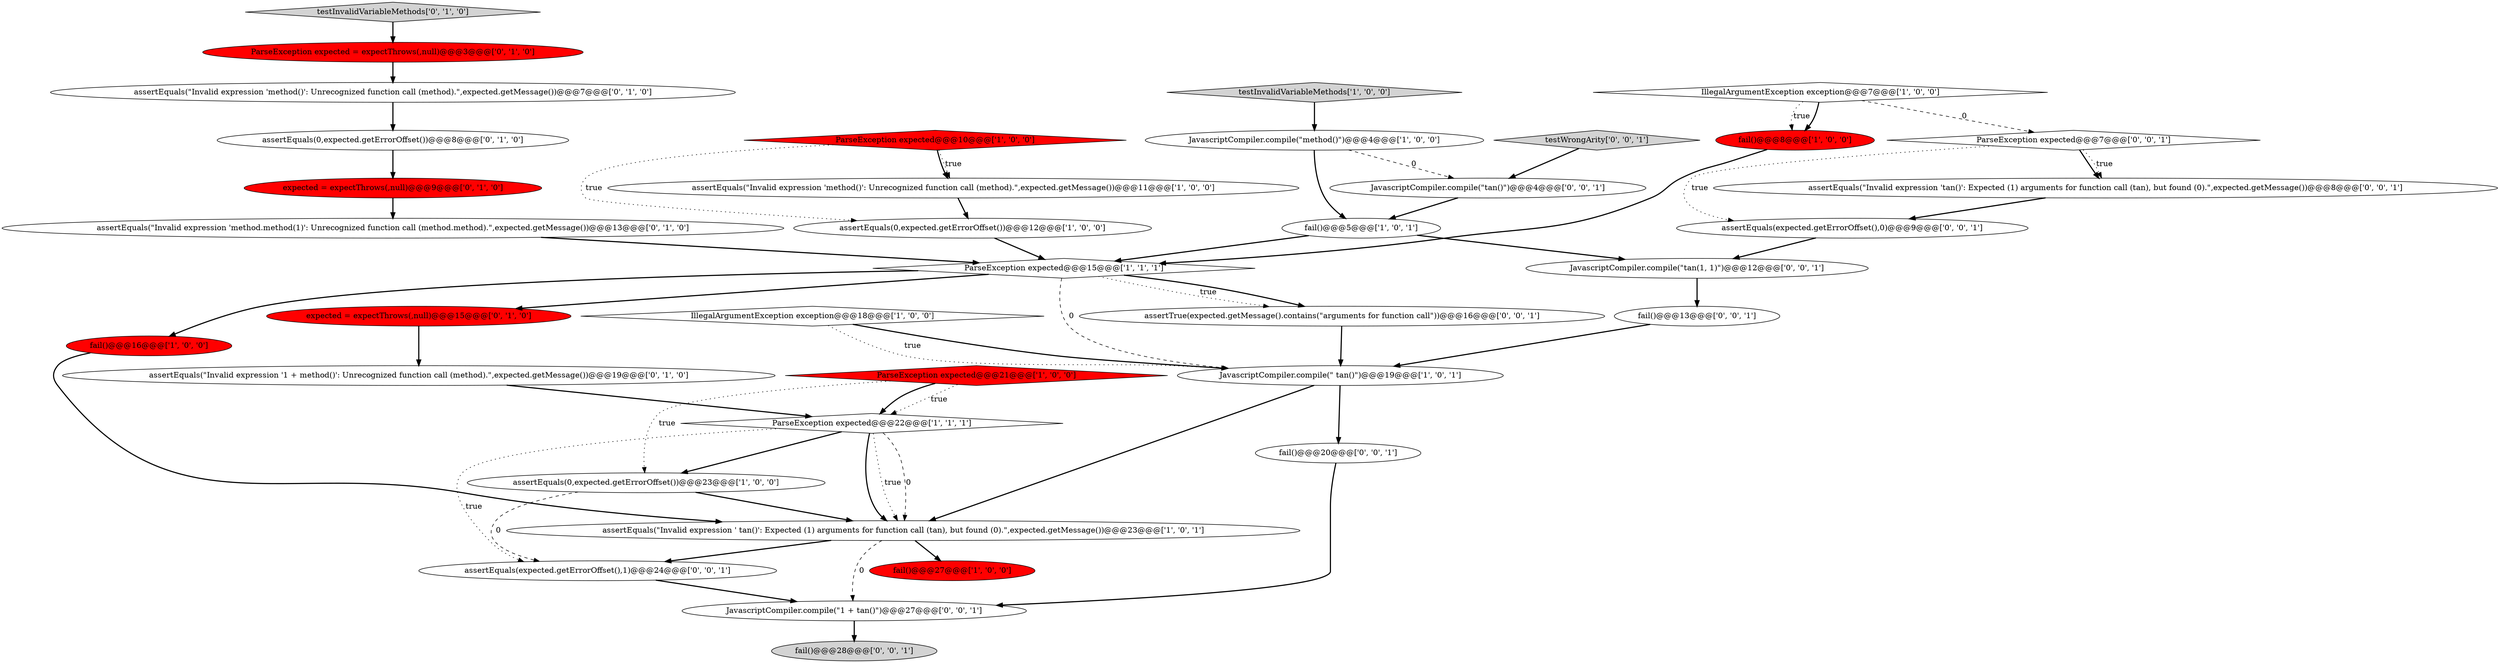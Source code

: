 digraph {
7 [style = filled, label = "fail()@@@16@@@['1', '0', '0']", fillcolor = red, shape = ellipse image = "AAA1AAABBB1BBB"];
24 [style = filled, label = "expected = expectThrows(,null)@@@9@@@['0', '1', '0']", fillcolor = red, shape = ellipse image = "AAA1AAABBB2BBB"];
9 [style = filled, label = "ParseException expected@@@22@@@['1', '1', '1']", fillcolor = white, shape = diamond image = "AAA0AAABBB1BBB"];
13 [style = filled, label = "assertEquals(0,expected.getErrorOffset())@@@12@@@['1', '0', '0']", fillcolor = white, shape = ellipse image = "AAA0AAABBB1BBB"];
34 [style = filled, label = "testWrongArity['0', '0', '1']", fillcolor = lightgray, shape = diamond image = "AAA0AAABBB3BBB"];
35 [style = filled, label = "fail()@@@20@@@['0', '0', '1']", fillcolor = white, shape = ellipse image = "AAA0AAABBB3BBB"];
2 [style = filled, label = "IllegalArgumentException exception@@@7@@@['1', '0', '0']", fillcolor = white, shape = diamond image = "AAA0AAABBB1BBB"];
8 [style = filled, label = "assertEquals(0,expected.getErrorOffset())@@@23@@@['1', '0', '0']", fillcolor = white, shape = ellipse image = "AAA0AAABBB1BBB"];
10 [style = filled, label = "JavascriptCompiler.compile(\"method()\")@@@4@@@['1', '0', '0']", fillcolor = white, shape = ellipse image = "AAA0AAABBB1BBB"];
6 [style = filled, label = "assertEquals(\"Invalid expression 'method()': Unrecognized function call (method).\",expected.getMessage())@@@11@@@['1', '0', '0']", fillcolor = white, shape = ellipse image = "AAA0AAABBB1BBB"];
25 [style = filled, label = "assertTrue(expected.getMessage().contains(\"arguments for function call\"))@@@16@@@['0', '0', '1']", fillcolor = white, shape = ellipse image = "AAA0AAABBB3BBB"];
11 [style = filled, label = "fail()@@@5@@@['1', '0', '1']", fillcolor = white, shape = ellipse image = "AAA0AAABBB1BBB"];
31 [style = filled, label = "assertEquals(expected.getErrorOffset(),1)@@@24@@@['0', '0', '1']", fillcolor = white, shape = ellipse image = "AAA0AAABBB3BBB"];
30 [style = filled, label = "fail()@@@28@@@['0', '0', '1']", fillcolor = lightgray, shape = ellipse image = "AAA0AAABBB3BBB"];
5 [style = filled, label = "assertEquals(\"Invalid expression ' tan()': Expected (1) arguments for function call (tan), but found (0).\",expected.getMessage())@@@23@@@['1', '0', '1']", fillcolor = white, shape = ellipse image = "AAA0AAABBB1BBB"];
33 [style = filled, label = "JavascriptCompiler.compile(\"1 + tan()\")@@@27@@@['0', '0', '1']", fillcolor = white, shape = ellipse image = "AAA0AAABBB3BBB"];
14 [style = filled, label = "ParseException expected@@@21@@@['1', '0', '0']", fillcolor = red, shape = diamond image = "AAA1AAABBB1BBB"];
4 [style = filled, label = "testInvalidVariableMethods['1', '0', '0']", fillcolor = lightgray, shape = diamond image = "AAA0AAABBB1BBB"];
19 [style = filled, label = "assertEquals(\"Invalid expression '1 + method()': Unrecognized function call (method).\",expected.getMessage())@@@19@@@['0', '1', '0']", fillcolor = white, shape = ellipse image = "AAA0AAABBB2BBB"];
26 [style = filled, label = "fail()@@@13@@@['0', '0', '1']", fillcolor = white, shape = ellipse image = "AAA0AAABBB3BBB"];
27 [style = filled, label = "ParseException expected@@@7@@@['0', '0', '1']", fillcolor = white, shape = diamond image = "AAA0AAABBB3BBB"];
15 [style = filled, label = "ParseException expected@@@10@@@['1', '0', '0']", fillcolor = red, shape = diamond image = "AAA1AAABBB1BBB"];
32 [style = filled, label = "assertEquals(\"Invalid expression 'tan()': Expected (1) arguments for function call (tan), but found (0).\",expected.getMessage())@@@8@@@['0', '0', '1']", fillcolor = white, shape = ellipse image = "AAA0AAABBB3BBB"];
1 [style = filled, label = "ParseException expected@@@15@@@['1', '1', '1']", fillcolor = white, shape = diamond image = "AAA0AAABBB1BBB"];
3 [style = filled, label = "fail()@@@27@@@['1', '0', '0']", fillcolor = red, shape = ellipse image = "AAA1AAABBB1BBB"];
21 [style = filled, label = "ParseException expected = expectThrows(,null)@@@3@@@['0', '1', '0']", fillcolor = red, shape = ellipse image = "AAA1AAABBB2BBB"];
0 [style = filled, label = "JavascriptCompiler.compile(\" tan()\")@@@19@@@['1', '0', '1']", fillcolor = white, shape = ellipse image = "AAA0AAABBB1BBB"];
28 [style = filled, label = "JavascriptCompiler.compile(\"tan()\")@@@4@@@['0', '0', '1']", fillcolor = white, shape = ellipse image = "AAA0AAABBB3BBB"];
22 [style = filled, label = "assertEquals(\"Invalid expression 'method()': Unrecognized function call (method).\",expected.getMessage())@@@7@@@['0', '1', '0']", fillcolor = white, shape = ellipse image = "AAA0AAABBB2BBB"];
12 [style = filled, label = "fail()@@@8@@@['1', '0', '0']", fillcolor = red, shape = ellipse image = "AAA1AAABBB1BBB"];
17 [style = filled, label = "expected = expectThrows(,null)@@@15@@@['0', '1', '0']", fillcolor = red, shape = ellipse image = "AAA1AAABBB2BBB"];
18 [style = filled, label = "testInvalidVariableMethods['0', '1', '0']", fillcolor = lightgray, shape = diamond image = "AAA0AAABBB2BBB"];
36 [style = filled, label = "assertEquals(expected.getErrorOffset(),0)@@@9@@@['0', '0', '1']", fillcolor = white, shape = ellipse image = "AAA0AAABBB3BBB"];
23 [style = filled, label = "assertEquals(0,expected.getErrorOffset())@@@8@@@['0', '1', '0']", fillcolor = white, shape = ellipse image = "AAA0AAABBB2BBB"];
29 [style = filled, label = "JavascriptCompiler.compile(\"tan(1, 1)\")@@@12@@@['0', '0', '1']", fillcolor = white, shape = ellipse image = "AAA0AAABBB3BBB"];
16 [style = filled, label = "IllegalArgumentException exception@@@18@@@['1', '0', '0']", fillcolor = white, shape = diamond image = "AAA0AAABBB1BBB"];
20 [style = filled, label = "assertEquals(\"Invalid expression 'method.method(1)': Unrecognized function call (method.method).\",expected.getMessage())@@@13@@@['0', '1', '0']", fillcolor = white, shape = ellipse image = "AAA0AAABBB2BBB"];
25->0 [style = bold, label=""];
5->3 [style = bold, label=""];
4->10 [style = bold, label=""];
16->0 [style = bold, label=""];
27->32 [style = bold, label=""];
27->32 [style = dotted, label="true"];
1->25 [style = dotted, label="true"];
11->1 [style = bold, label=""];
36->29 [style = bold, label=""];
28->11 [style = bold, label=""];
35->33 [style = bold, label=""];
2->27 [style = dashed, label="0"];
11->29 [style = bold, label=""];
9->31 [style = dotted, label="true"];
10->28 [style = dashed, label="0"];
15->6 [style = bold, label=""];
20->1 [style = bold, label=""];
9->8 [style = bold, label=""];
12->1 [style = bold, label=""];
1->7 [style = bold, label=""];
22->23 [style = bold, label=""];
17->19 [style = bold, label=""];
13->1 [style = bold, label=""];
2->12 [style = bold, label=""];
1->17 [style = bold, label=""];
15->13 [style = dotted, label="true"];
29->26 [style = bold, label=""];
24->20 [style = bold, label=""];
34->28 [style = bold, label=""];
9->5 [style = dashed, label="0"];
26->0 [style = bold, label=""];
7->5 [style = bold, label=""];
23->24 [style = bold, label=""];
16->0 [style = dotted, label="true"];
8->5 [style = bold, label=""];
5->31 [style = bold, label=""];
19->9 [style = bold, label=""];
21->22 [style = bold, label=""];
31->33 [style = bold, label=""];
6->13 [style = bold, label=""];
15->6 [style = dotted, label="true"];
5->33 [style = dashed, label="0"];
14->8 [style = dotted, label="true"];
33->30 [style = bold, label=""];
0->35 [style = bold, label=""];
9->5 [style = bold, label=""];
32->36 [style = bold, label=""];
2->12 [style = dotted, label="true"];
14->9 [style = bold, label=""];
14->9 [style = dotted, label="true"];
18->21 [style = bold, label=""];
1->0 [style = dashed, label="0"];
8->31 [style = dashed, label="0"];
1->25 [style = bold, label=""];
27->36 [style = dotted, label="true"];
0->5 [style = bold, label=""];
10->11 [style = bold, label=""];
9->5 [style = dotted, label="true"];
}
